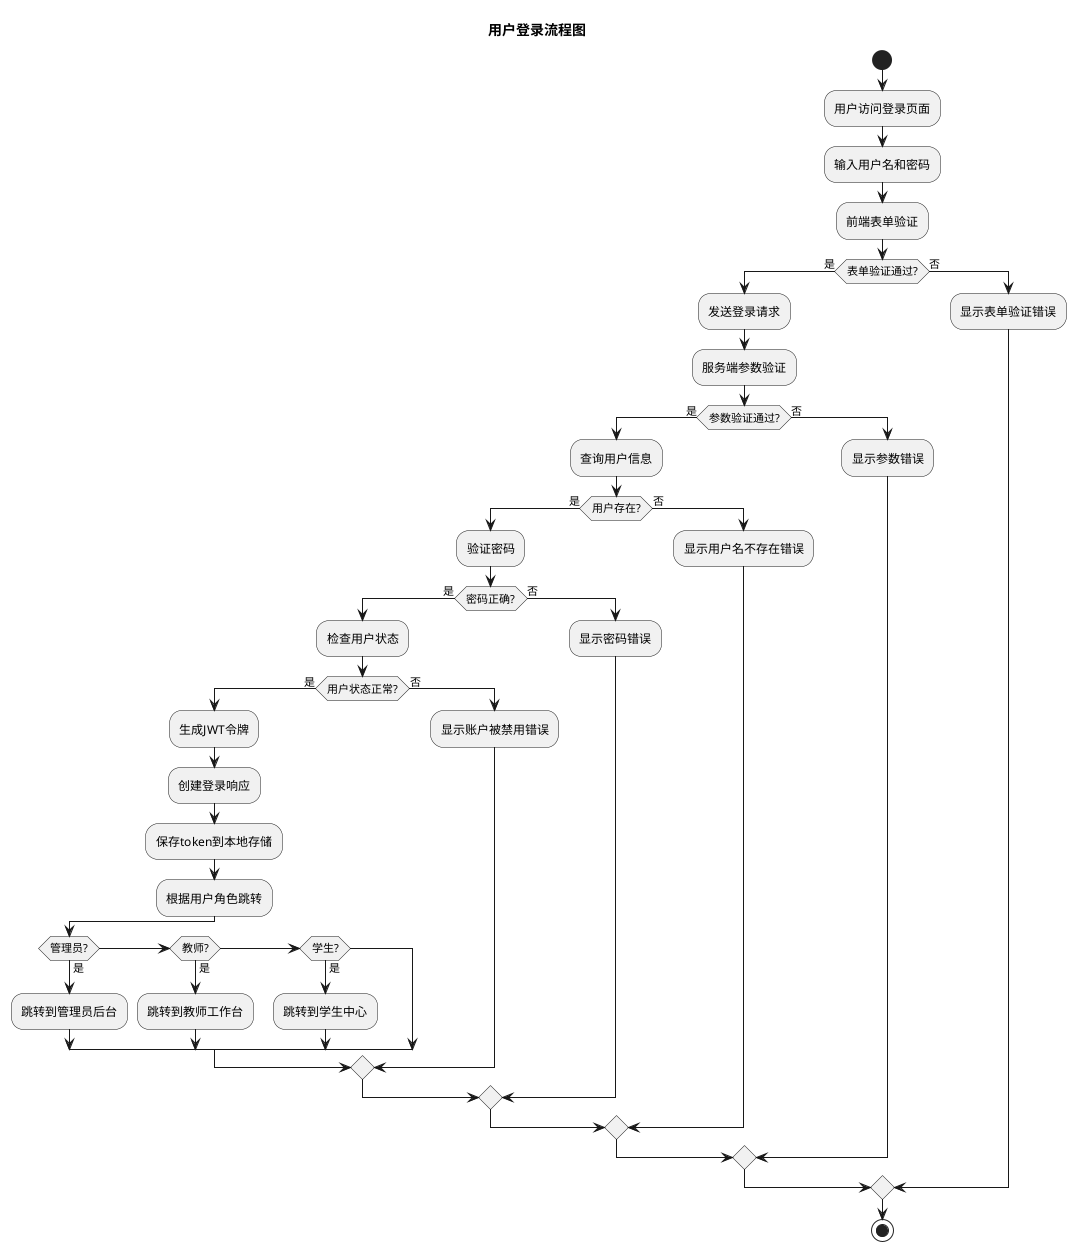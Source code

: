 @startuml 用户登录流程图
title 用户登录流程图

start

:用户访问登录页面;
:输入用户名和密码;
:前端表单验证;

if (表单验证通过?) then (是)
    :发送登录请求;
    :服务端参数验证;
    
    if (参数验证通过?) then (是)
        :查询用户信息;
        
        if (用户存在?) then (是)
            :验证密码;
            
            if (密码正确?) then (是)
                :检查用户状态;
                
                if (用户状态正常?) then (是)
                    :生成JWT令牌;
                    :创建登录响应;
                    :保存token到本地存储;
                    :根据用户角色跳转;
                    
                    if (管理员?) then (是)
                        :跳转到管理员后台;
                    elseif (教师?) then (是)
                        :跳转到教师工作台;
                    elseif (学生?) then (是)
                        :跳转到学生中心;
                    endif
                else (否)
                    :显示账户被禁用错误;
                endif
            else (否)
                :显示密码错误;
            endif
        else (否)
            :显示用户名不存在错误;
        endif
    else (否)
        :显示参数错误;
    endif
else (否)
    :显示表单验证错误;
endif

stop

@enduml 